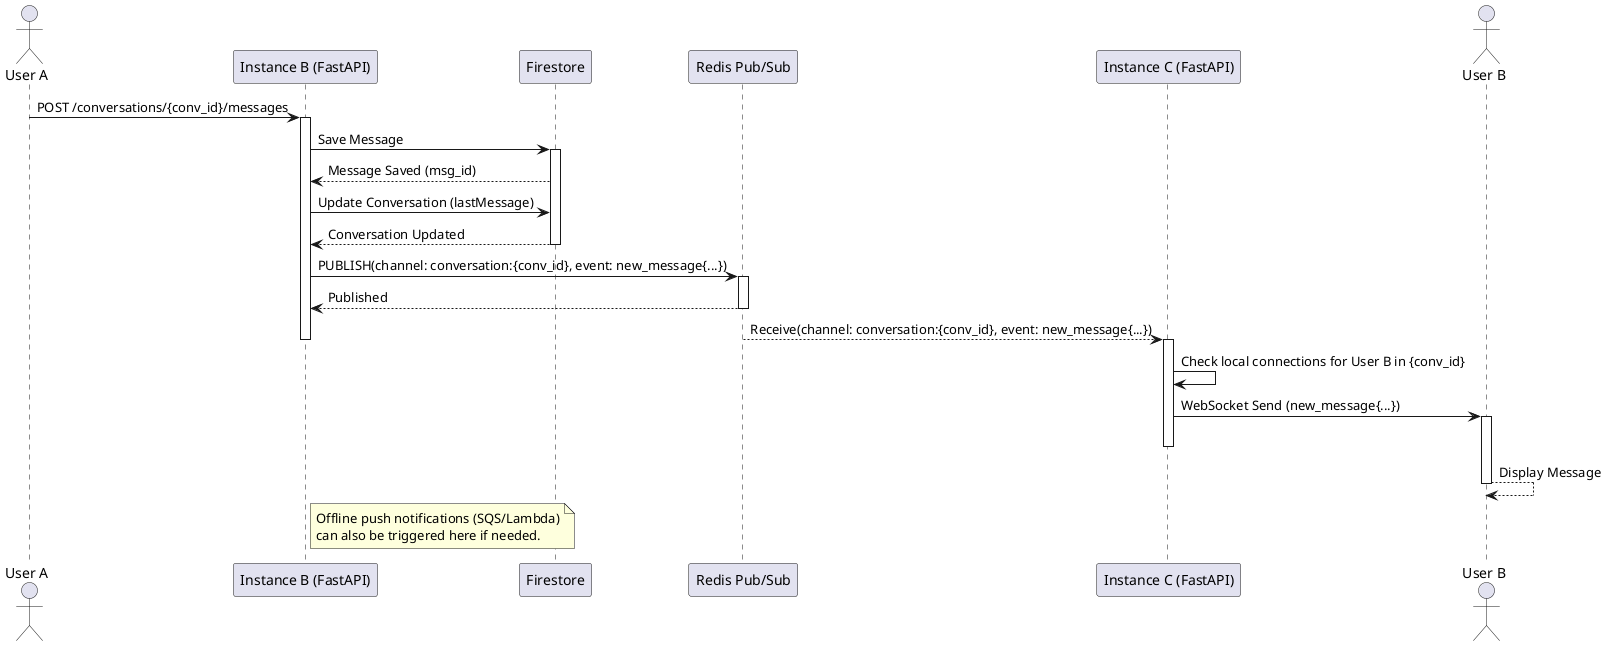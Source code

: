 @startuml New Message Flow
actor "User A" as UserA
participant "Instance B (FastAPI)" as InstB
participant "Firestore" as FS
participant "Redis Pub/Sub" as Redis
participant "Instance C (FastAPI)" as InstC
actor "User B" as UserB

UserA -> InstB : POST /conversations/{conv_id}/messages
activate InstB
InstB -> FS : Save Message
activate FS
FS --> InstB : Message Saved (msg_id)
InstB -> FS : Update Conversation (lastMessage)
FS --> InstB : Conversation Updated
deactivate FS
InstB -> Redis : PUBLISH(channel: conversation:{conv_id}, event: new_message{...})
activate Redis
Redis --> InstB : Published
deactivate Redis
Redis --> InstC : Receive(channel: conversation:{conv_id}, event: new_message{...})
deactivate InstB
activate InstC
InstC -> InstC : Check local connections for User B in {conv_id}
InstC -> UserB : WebSocket Send (new_message{...})
activate UserB
deactivate InstC
UserB --> UserB : Display Message
deactivate UserB

note right of InstB
  Offline push notifications (SQS/Lambda)
  can also be triggered here if needed.
end note

@enduml